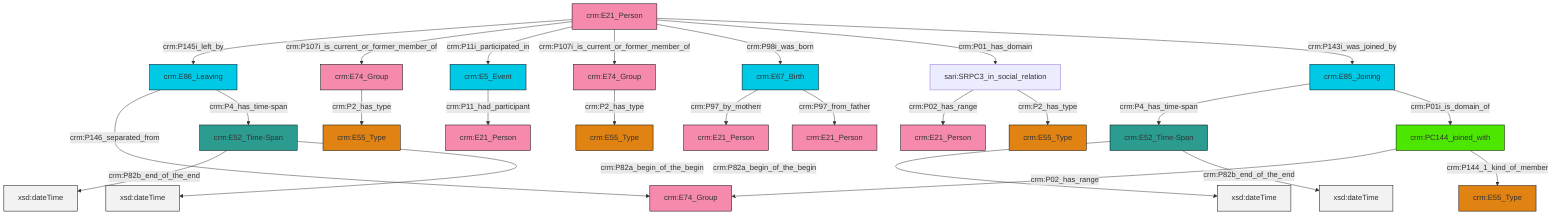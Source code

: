 graph TD
classDef Literal fill:#f2f2f2,stroke:#000000;
classDef CRM_Entity fill:#FFFFFF,stroke:#000000;
classDef Temporal_Entity fill:#00C9E6, stroke:#000000;
classDef Type fill:#E18312, stroke:#000000;
classDef Time-Span fill:#2C9C91, stroke:#000000;
classDef Appellation fill:#FFEB7F, stroke:#000000;
classDef Place fill:#008836, stroke:#000000;
classDef Persistent_Item fill:#B266B2, stroke:#000000;
classDef Conceptual_Object fill:#FFD700, stroke:#000000;
classDef Physical_Thing fill:#D2B48C, stroke:#000000;
classDef Actor fill:#f58aad, stroke:#000000;
classDef PC_Classes fill:#4ce600, stroke:#000000;
classDef Multi fill:#cccccc,stroke:#000000;

0["crm:E21_Person"]:::Actor -->|crm:P145i_left_by| 1["crm:E86_Leaving"]:::Temporal_Entity
0["crm:E21_Person"]:::Actor -->|crm:P107i_is_current_or_former_member_of| 4["crm:E74_Group"]:::Actor
5["crm:E5_Event"]:::Temporal_Entity -->|crm:P11_had_participant| 2["crm:E21_Person"]:::Actor
10["crm:E67_Birth"]:::Temporal_Entity -->|crm:P97_by_motherr| 11["crm:E21_Person"]:::Actor
1["crm:E86_Leaving"]:::Temporal_Entity -->|crm:P146_separated_from| 14["crm:E74_Group"]:::Actor
10["crm:E67_Birth"]:::Temporal_Entity -->|crm:P97_from_father| 16["crm:E21_Person"]:::Actor
0["crm:E21_Person"]:::Actor -->|crm:P11i_participated_in| 5["crm:E5_Event"]:::Temporal_Entity
8["crm:E52_Time-Span"]:::Time-Span -->|crm:P82a_begin_of_the_begin| 23[xsd:dateTime]:::Literal
24["crm:E74_Group"]:::Actor -->|crm:P2_has_type| 21["crm:E55_Type"]:::Type
4["crm:E74_Group"]:::Actor -->|crm:P2_has_type| 12["crm:E55_Type"]:::Type
25["crm:E52_Time-Span"]:::Time-Span -->|crm:P82b_end_of_the_end| 26[xsd:dateTime]:::Literal
27["crm:PC144_joined_with"]:::PC_Classes -->|crm:P02_has_range| 14["crm:E74_Group"]:::Actor
29["crm:E85_Joining"]:::Temporal_Entity -->|crm:P4_has_time-span| 8["crm:E52_Time-Span"]:::Time-Span
0["crm:E21_Person"]:::Actor -->|crm:P107i_is_current_or_former_member_of| 24["crm:E74_Group"]:::Actor
29["crm:E85_Joining"]:::Temporal_Entity -->|crm:P01i_is_domain_of| 27["crm:PC144_joined_with"]:::PC_Classes
0["crm:E21_Person"]:::Actor -->|crm:P98i_was_born| 10["crm:E67_Birth"]:::Temporal_Entity
18["sari:SRPC3_in_social_relation"]:::Default -->|crm:P02_has_range| 32["crm:E21_Person"]:::Actor
0["crm:E21_Person"]:::Actor -->|crm:P01_has_domain| 18["sari:SRPC3_in_social_relation"]:::Default
8["crm:E52_Time-Span"]:::Time-Span -->|crm:P82b_end_of_the_end| 40[xsd:dateTime]:::Literal
27["crm:PC144_joined_with"]:::PC_Classes -->|crm:P144_1_kind_of_member| 6["crm:E55_Type"]:::Type
25["crm:E52_Time-Span"]:::Time-Span -->|crm:P82a_begin_of_the_begin| 42[xsd:dateTime]:::Literal
0["crm:E21_Person"]:::Actor -->|crm:P143i_was_joined_by| 29["crm:E85_Joining"]:::Temporal_Entity
18["sari:SRPC3_in_social_relation"]:::Default -->|crm:P2_has_type| 30["crm:E55_Type"]:::Type
1["crm:E86_Leaving"]:::Temporal_Entity -->|crm:P4_has_time-span| 25["crm:E52_Time-Span"]:::Time-Span